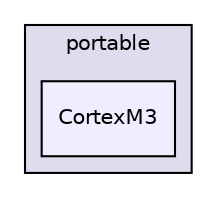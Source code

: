 digraph "source/portable/CortexM3" {
  compound=true
  node [ fontsize="10", fontname="Helvetica"];
  edge [ labelfontsize="10", labelfontname="Helvetica"];
  subgraph clusterdir_23b96b3e5577a08e1f558946e590671e {
    graph [ bgcolor="#ddddee", pencolor="black", label="portable" fontname="Helvetica", fontsize="10", URL="dir_23b96b3e5577a08e1f558946e590671e.html"]
  dir_21e5343901071eb586e0a553bace0f00 [shape=box, label="CortexM3", style="filled", fillcolor="#eeeeff", pencolor="black", URL="dir_21e5343901071eb586e0a553bace0f00.html"];
  }
}
